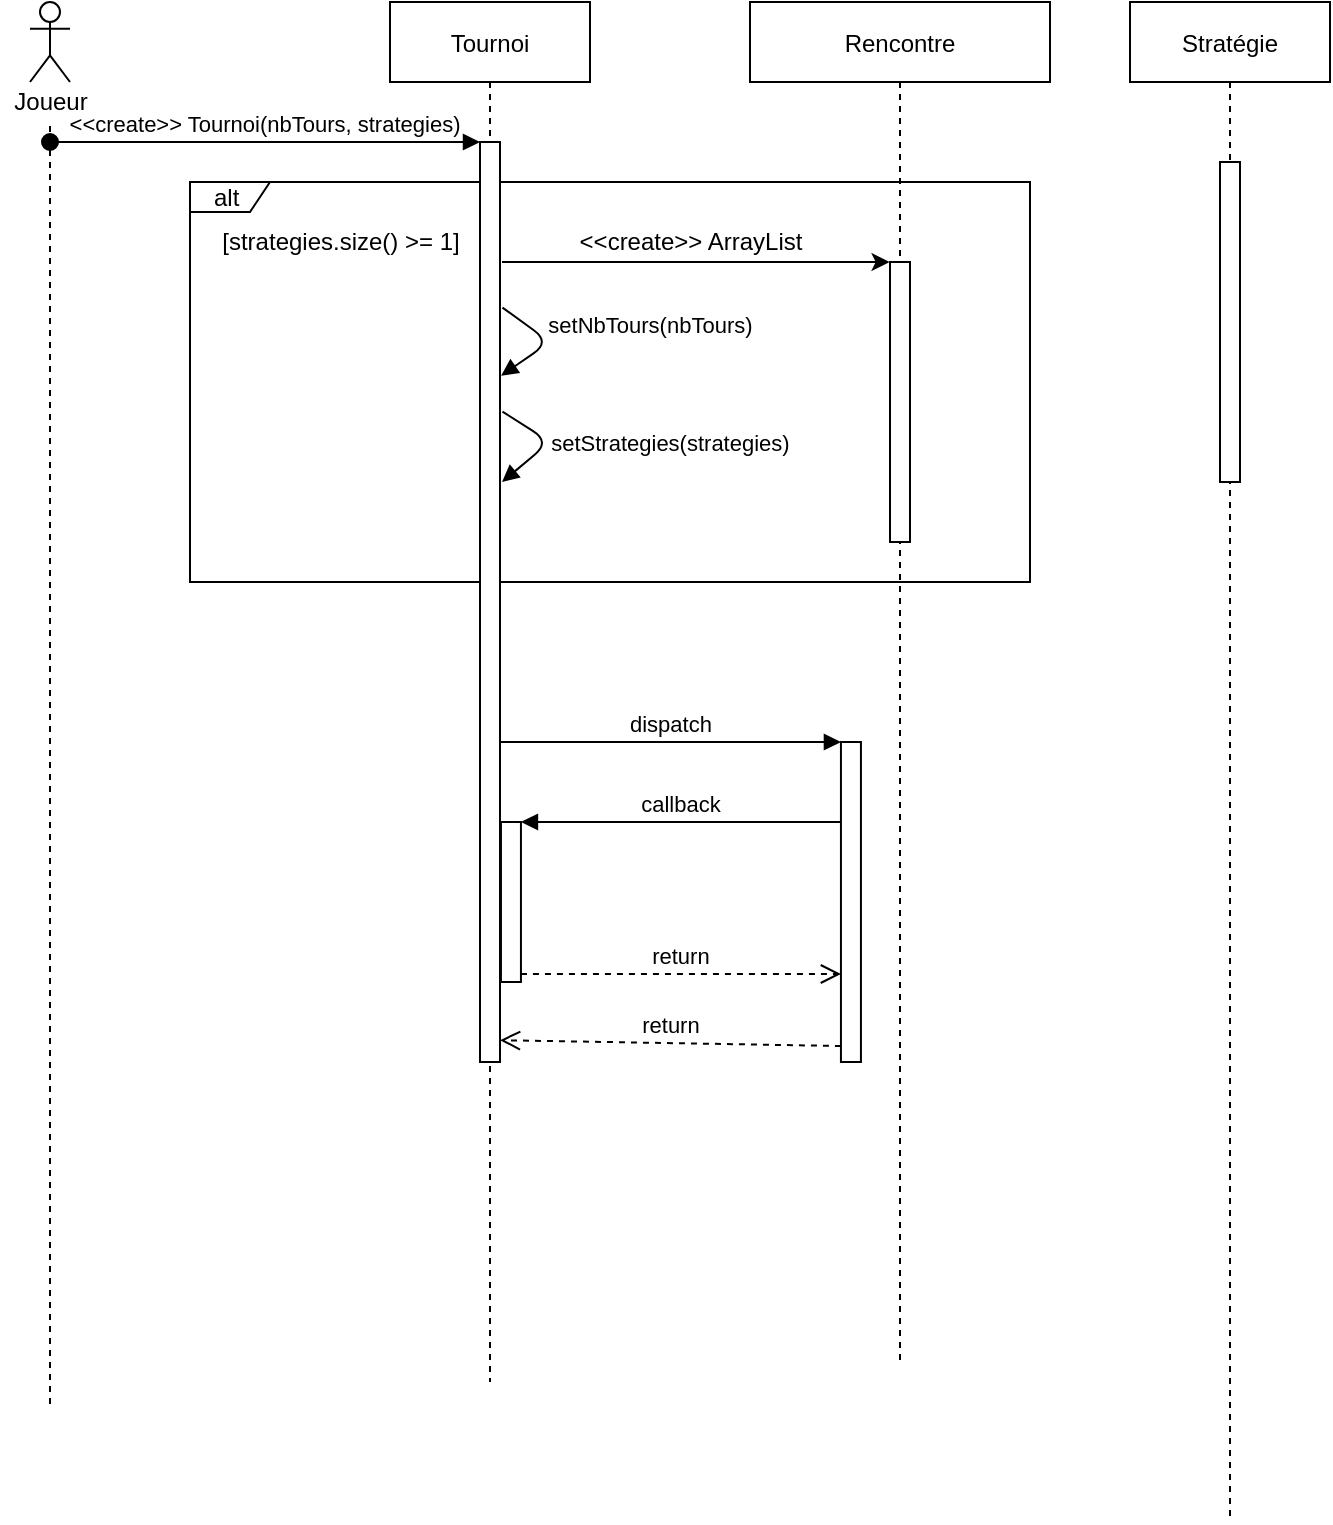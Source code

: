 <mxfile version="13.7.9" type="device"><diagram id="kgpKYQtTHZ0yAKxKKP6v" name="Page-1"><mxGraphModel dx="494" dy="501" grid="1" gridSize="10" guides="1" tooltips="1" connect="1" arrows="1" fold="1" page="1" pageScale="1" pageWidth="850" pageHeight="1100" math="0" shadow="0"><root><mxCell id="0"/><mxCell id="1" parent="0"/><mxCell id="-K3l7CdL4BcSLsX8dQDq-35" value="alt&amp;nbsp;" style="shape=umlFrame;whiteSpace=wrap;html=1;width=40;height=15;" vertex="1" parent="1"><mxGeometry x="120" y="180" width="420" height="200" as="geometry"/></mxCell><mxCell id="-K3l7CdL4BcSLsX8dQDq-15" value="Tournoi" style="shape=umlLifeline;perimeter=lifelinePerimeter;container=1;collapsible=0;recursiveResize=0;rounded=0;shadow=0;strokeWidth=1;" vertex="1" parent="1"><mxGeometry x="220" y="90" width="100" height="690" as="geometry"/></mxCell><mxCell id="-K3l7CdL4BcSLsX8dQDq-16" value="" style="points=[];perimeter=orthogonalPerimeter;rounded=0;shadow=0;strokeWidth=1;" vertex="1" parent="-K3l7CdL4BcSLsX8dQDq-15"><mxGeometry x="45" y="70" width="10" height="460" as="geometry"/></mxCell><mxCell id="-K3l7CdL4BcSLsX8dQDq-17" value="&lt;&lt;create&gt;&gt; Tournoi(nbTours, strategies)" style="verticalAlign=bottom;startArrow=oval;endArrow=block;startSize=8;shadow=0;strokeWidth=1;" edge="1" parent="-K3l7CdL4BcSLsX8dQDq-15" target="-K3l7CdL4BcSLsX8dQDq-16"><mxGeometry relative="1" as="geometry"><mxPoint x="-170" y="70" as="sourcePoint"/></mxGeometry></mxCell><mxCell id="-K3l7CdL4BcSLsX8dQDq-18" value="" style="points=[];perimeter=orthogonalPerimeter;rounded=0;shadow=0;strokeWidth=1;" vertex="1" parent="-K3l7CdL4BcSLsX8dQDq-15"><mxGeometry x="55.47" y="410" width="10" height="80" as="geometry"/></mxCell><mxCell id="-K3l7CdL4BcSLsX8dQDq-43" value="setStrategies(strategies)" style="verticalAlign=bottom;endArrow=block;shadow=0;strokeWidth=1;exitX=1.124;exitY=0.293;exitDx=0;exitDy=0;exitPerimeter=0;" edge="1" parent="-K3l7CdL4BcSLsX8dQDq-15" source="-K3l7CdL4BcSLsX8dQDq-16"><mxGeometry x="-0.051" y="61" relative="1" as="geometry"><mxPoint x="65.47" y="380" as="sourcePoint"/><mxPoint x="56" y="240" as="targetPoint"/><Array as="points"><mxPoint x="80" y="220"/></Array><mxPoint x="21" y="-37" as="offset"/></mxGeometry></mxCell><mxCell id="-K3l7CdL4BcSLsX8dQDq-45" value="setNbTours(nbTours)" style="verticalAlign=bottom;endArrow=block;shadow=0;strokeWidth=1;exitX=1.124;exitY=0.18;exitDx=0;exitDy=0;exitPerimeter=0;entryX=1.055;entryY=0.254;entryDx=0;entryDy=0;entryPerimeter=0;" edge="1" parent="-K3l7CdL4BcSLsX8dQDq-15" source="-K3l7CdL4BcSLsX8dQDq-16" target="-K3l7CdL4BcSLsX8dQDq-16"><mxGeometry x="-0.006" y="50" relative="1" as="geometry"><mxPoint x="66.24" y="214.78" as="sourcePoint"/><mxPoint x="66" y="250" as="targetPoint"/><Array as="points"><mxPoint x="80" y="170"/></Array><mxPoint x="22" y="-41" as="offset"/></mxGeometry></mxCell><mxCell id="-K3l7CdL4BcSLsX8dQDq-19" value="Rencontre" style="shape=umlLifeline;perimeter=lifelinePerimeter;container=1;collapsible=0;recursiveResize=0;rounded=0;shadow=0;strokeWidth=1;" vertex="1" parent="1"><mxGeometry x="400" y="90" width="150" height="680" as="geometry"/></mxCell><mxCell id="-K3l7CdL4BcSLsX8dQDq-20" value="" style="points=[];perimeter=orthogonalPerimeter;rounded=0;shadow=0;strokeWidth=1;" vertex="1" parent="-K3l7CdL4BcSLsX8dQDq-19"><mxGeometry x="45.47" y="370" width="10" height="160" as="geometry"/></mxCell><mxCell id="-K3l7CdL4BcSLsX8dQDq-37" value="" style="points=[];perimeter=orthogonalPerimeter;rounded=0;shadow=0;strokeWidth=1;" vertex="1" parent="-K3l7CdL4BcSLsX8dQDq-19"><mxGeometry x="70" y="130" width="10" height="140" as="geometry"/></mxCell><mxCell id="-K3l7CdL4BcSLsX8dQDq-38" value="&amp;lt;&amp;lt;create&amp;gt;&amp;gt; ArrayList" style="text;html=1;align=center;verticalAlign=middle;resizable=0;points=[];autosize=1;" vertex="1" parent="-K3l7CdL4BcSLsX8dQDq-19"><mxGeometry x="-95" y="110" width="130" height="20" as="geometry"/></mxCell><mxCell id="-K3l7CdL4BcSLsX8dQDq-21" value="return" style="verticalAlign=bottom;endArrow=open;dashed=1;endSize=8;exitX=0;exitY=0.95;shadow=0;strokeWidth=1;entryX=0.953;entryY=0.585;entryDx=0;entryDy=0;entryPerimeter=0;" edge="1" parent="1" source="-K3l7CdL4BcSLsX8dQDq-20"><mxGeometry relative="1" as="geometry"><mxPoint x="275" y="609.1" as="targetPoint"/></mxGeometry></mxCell><mxCell id="-K3l7CdL4BcSLsX8dQDq-22" value="dispatch" style="verticalAlign=bottom;endArrow=block;entryX=0;entryY=0;shadow=0;strokeWidth=1;" edge="1" parent="1" target="-K3l7CdL4BcSLsX8dQDq-20"><mxGeometry relative="1" as="geometry"><mxPoint x="275.47" y="460.0" as="sourcePoint"/></mxGeometry></mxCell><mxCell id="-K3l7CdL4BcSLsX8dQDq-23" value="callback" style="verticalAlign=bottom;endArrow=block;entryX=1;entryY=0;shadow=0;strokeWidth=1;" edge="1" parent="1" source="-K3l7CdL4BcSLsX8dQDq-20" target="-K3l7CdL4BcSLsX8dQDq-18"><mxGeometry relative="1" as="geometry"><mxPoint x="340.47" y="390" as="sourcePoint"/></mxGeometry></mxCell><mxCell id="-K3l7CdL4BcSLsX8dQDq-24" value="return" style="verticalAlign=bottom;endArrow=open;dashed=1;endSize=8;exitX=1;exitY=0.95;shadow=0;strokeWidth=1;" edge="1" parent="1" source="-K3l7CdL4BcSLsX8dQDq-18" target="-K3l7CdL4BcSLsX8dQDq-20"><mxGeometry relative="1" as="geometry"><mxPoint x="340.47" y="447" as="targetPoint"/></mxGeometry></mxCell><mxCell id="-K3l7CdL4BcSLsX8dQDq-25" value="" style="endArrow=none;dashed=1;html=1;" edge="1" parent="1" source="-K3l7CdL4BcSLsX8dQDq-33"><mxGeometry width="50" height="50" relative="1" as="geometry"><mxPoint x="50" y="790.941" as="sourcePoint"/><mxPoint x="50" y="130" as="targetPoint"/></mxGeometry></mxCell><mxCell id="-K3l7CdL4BcSLsX8dQDq-26" value="" style="shape=umlActor;verticalLabelPosition=bottom;verticalAlign=top;html=1;outlineConnect=0;" vertex="1" parent="1"><mxGeometry x="40" y="90" width="20" height="40" as="geometry"/></mxCell><mxCell id="-K3l7CdL4BcSLsX8dQDq-27" value="Stratégie" style="shape=umlLifeline;perimeter=lifelinePerimeter;container=1;collapsible=0;recursiveResize=0;rounded=0;shadow=0;strokeWidth=1;" vertex="1" parent="1"><mxGeometry x="590" y="90" width="100" height="760" as="geometry"/></mxCell><mxCell id="-K3l7CdL4BcSLsX8dQDq-28" value="" style="points=[];perimeter=orthogonalPerimeter;rounded=0;shadow=0;strokeWidth=1;" vertex="1" parent="-K3l7CdL4BcSLsX8dQDq-27"><mxGeometry x="45" y="80" width="10" height="160" as="geometry"/></mxCell><mxCell id="-K3l7CdL4BcSLsX8dQDq-33" value="Joueur" style="text;html=1;align=center;verticalAlign=middle;resizable=0;points=[];autosize=1;" vertex="1" parent="1"><mxGeometry x="25" y="130" width="50" height="20" as="geometry"/></mxCell><mxCell id="-K3l7CdL4BcSLsX8dQDq-34" value="" style="endArrow=none;dashed=1;html=1;" edge="1" parent="1" target="-K3l7CdL4BcSLsX8dQDq-33"><mxGeometry width="50" height="50" relative="1" as="geometry"><mxPoint x="50" y="790.941" as="sourcePoint"/><mxPoint x="50" y="130.0" as="targetPoint"/></mxGeometry></mxCell><mxCell id="-K3l7CdL4BcSLsX8dQDq-29" value="" style="endArrow=classic;html=1;entryX=-0.02;entryY=0;entryDx=0;entryDy=0;entryPerimeter=0;" edge="1" parent="1" target="-K3l7CdL4BcSLsX8dQDq-37"><mxGeometry width="50" height="50" relative="1" as="geometry"><mxPoint x="276" y="220" as="sourcePoint"/><mxPoint x="460" y="219" as="targetPoint"/><Array as="points"/></mxGeometry></mxCell><mxCell id="-K3l7CdL4BcSLsX8dQDq-36" value="[strategies.size() &amp;gt;= 1]" style="text;html=1;align=center;verticalAlign=middle;resizable=0;points=[];autosize=1;" vertex="1" parent="1"><mxGeometry x="130" y="200" width="130" height="20" as="geometry"/></mxCell></root></mxGraphModel></diagram></mxfile>